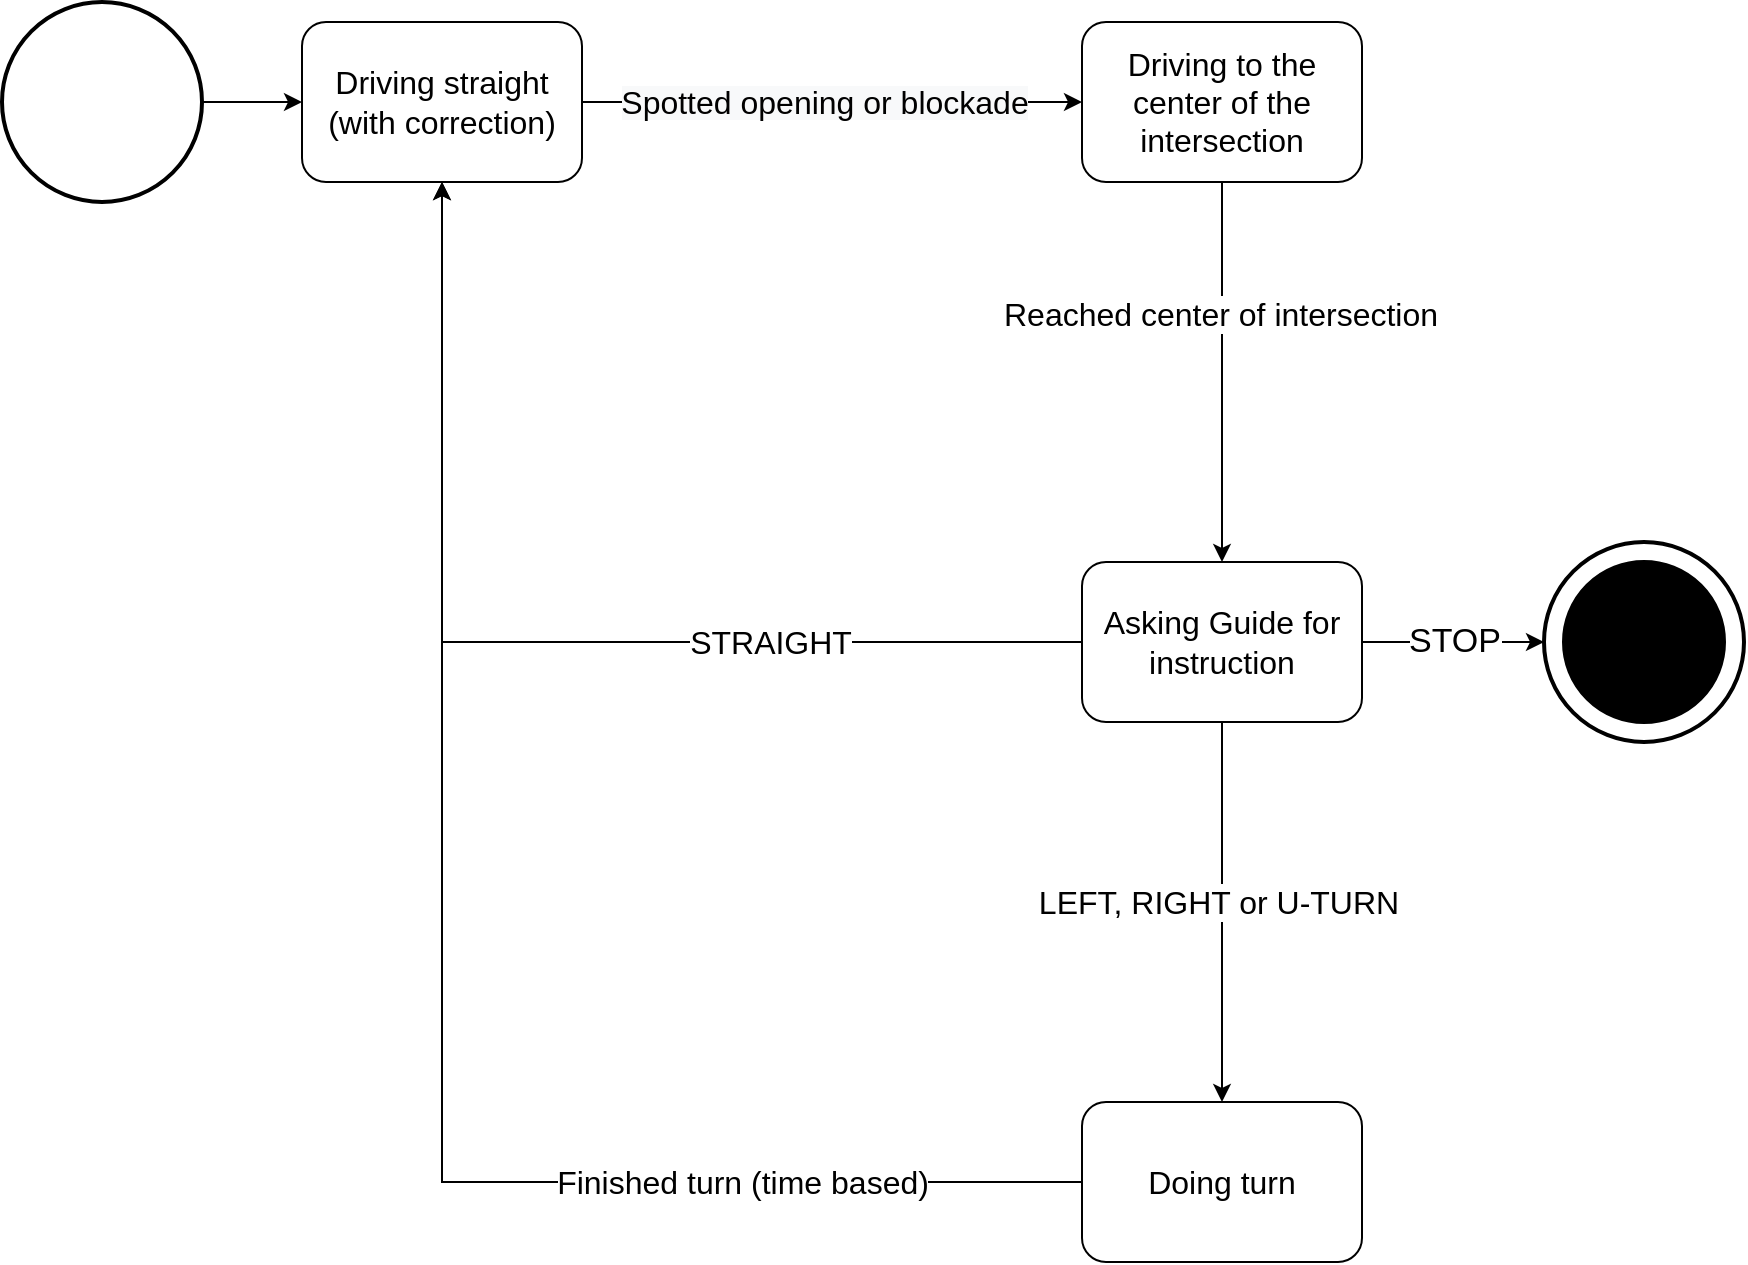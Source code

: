<mxfile version="20.3.0" type="device"><diagram id="C5RBs43oDa-KdzZeNtuy" name="Page-1"><mxGraphModel dx="1138" dy="688" grid="1" gridSize="10" guides="1" tooltips="1" connect="1" arrows="1" fold="1" page="1" pageScale="1" pageWidth="827" pageHeight="1169" math="0" shadow="0"><root><mxCell id="WIyWlLk6GJQsqaUBKTNV-0"/><mxCell id="WIyWlLk6GJQsqaUBKTNV-1" parent="WIyWlLk6GJQsqaUBKTNV-0"/><mxCell id="iPMk0_LDmpxdrmIrmuhP-4" style="edgeStyle=orthogonalEdgeStyle;rounded=0;orthogonalLoop=1;jettySize=auto;html=1;entryX=0;entryY=0.5;entryDx=0;entryDy=0;fontSize=16;" edge="1" parent="WIyWlLk6GJQsqaUBKTNV-1" source="iPMk0_LDmpxdrmIrmuhP-0" target="iPMk0_LDmpxdrmIrmuhP-1"><mxGeometry relative="1" as="geometry"/></mxCell><mxCell id="iPMk0_LDmpxdrmIrmuhP-0" value="" style="strokeWidth=2;html=1;shape=mxgraph.flowchart.start_2;whiteSpace=wrap;fontSize=16;" vertex="1" parent="WIyWlLk6GJQsqaUBKTNV-1"><mxGeometry x="40" y="350" width="100" height="100" as="geometry"/></mxCell><mxCell id="iPMk0_LDmpxdrmIrmuhP-6" style="edgeStyle=orthogonalEdgeStyle;rounded=0;orthogonalLoop=1;jettySize=auto;html=1;entryX=0;entryY=0.5;entryDx=0;entryDy=0;fontSize=16;" edge="1" parent="WIyWlLk6GJQsqaUBKTNV-1" source="iPMk0_LDmpxdrmIrmuhP-1" target="iPMk0_LDmpxdrmIrmuhP-2"><mxGeometry relative="1" as="geometry"/></mxCell><mxCell id="iPMk0_LDmpxdrmIrmuhP-9" value="&lt;span style=&quot;font-size: 16px; background-color: rgb(248, 249, 250);&quot;&gt;Spotted opening or blockade&lt;/span&gt;" style="edgeLabel;html=1;align=center;verticalAlign=middle;resizable=0;points=[];fontSize=16;" vertex="1" connectable="0" parent="iPMk0_LDmpxdrmIrmuhP-6"><mxGeometry x="-0.238" y="-1" relative="1" as="geometry"><mxPoint x="25" y="-1" as="offset"/></mxGeometry></mxCell><mxCell id="iPMk0_LDmpxdrmIrmuhP-1" value="Driving straight&lt;br style=&quot;font-size: 16px;&quot;&gt;(with correction)" style="rounded=1;whiteSpace=wrap;html=1;fontSize=16;" vertex="1" parent="WIyWlLk6GJQsqaUBKTNV-1"><mxGeometry x="190" y="360" width="140" height="80" as="geometry"/></mxCell><mxCell id="iPMk0_LDmpxdrmIrmuhP-11" style="edgeStyle=orthogonalEdgeStyle;rounded=0;orthogonalLoop=1;jettySize=auto;html=1;entryX=0.5;entryY=0;entryDx=0;entryDy=0;fontSize=16;" edge="1" parent="WIyWlLk6GJQsqaUBKTNV-1" source="iPMk0_LDmpxdrmIrmuhP-2" target="iPMk0_LDmpxdrmIrmuhP-10"><mxGeometry relative="1" as="geometry"/></mxCell><mxCell id="iPMk0_LDmpxdrmIrmuhP-12" value="Reached center of intersection" style="edgeLabel;html=1;align=center;verticalAlign=middle;resizable=0;points=[];fontSize=16;" vertex="1" connectable="0" parent="iPMk0_LDmpxdrmIrmuhP-11"><mxGeometry x="-0.305" y="-1" relative="1" as="geometry"><mxPoint as="offset"/></mxGeometry></mxCell><mxCell id="iPMk0_LDmpxdrmIrmuhP-2" value="Driving to the center of the intersection" style="rounded=1;whiteSpace=wrap;html=1;fontSize=16;" vertex="1" parent="WIyWlLk6GJQsqaUBKTNV-1"><mxGeometry x="580" y="360" width="140" height="80" as="geometry"/></mxCell><mxCell id="iPMk0_LDmpxdrmIrmuhP-19" style="edgeStyle=orthogonalEdgeStyle;rounded=0;orthogonalLoop=1;jettySize=auto;html=1;entryX=0.5;entryY=0;entryDx=0;entryDy=0;fontSize=16;" edge="1" parent="WIyWlLk6GJQsqaUBKTNV-1" source="iPMk0_LDmpxdrmIrmuhP-10" target="iPMk0_LDmpxdrmIrmuhP-18"><mxGeometry relative="1" as="geometry"><Array as="points"><mxPoint x="650" y="670"/></Array></mxGeometry></mxCell><mxCell id="iPMk0_LDmpxdrmIrmuhP-20" value="LEFT, RIGHT or U-TURN" style="edgeLabel;html=1;align=center;verticalAlign=middle;resizable=0;points=[];fontSize=16;" vertex="1" connectable="0" parent="iPMk0_LDmpxdrmIrmuhP-19"><mxGeometry x="-0.059" relative="1" as="geometry"><mxPoint x="-2" as="offset"/></mxGeometry></mxCell><mxCell id="iPMk0_LDmpxdrmIrmuhP-27" value="STOP" style="edgeStyle=orthogonalEdgeStyle;rounded=0;orthogonalLoop=1;jettySize=auto;html=1;entryX=0;entryY=0.5;entryDx=0;entryDy=0;entryPerimeter=0;fontSize=17;" edge="1" parent="WIyWlLk6GJQsqaUBKTNV-1" source="iPMk0_LDmpxdrmIrmuhP-10" target="iPMk0_LDmpxdrmIrmuhP-14"><mxGeometry relative="1" as="geometry"/></mxCell><mxCell id="iPMk0_LDmpxdrmIrmuhP-10" value="Asking Guide for instruction" style="rounded=1;whiteSpace=wrap;html=1;fontSize=16;" vertex="1" parent="WIyWlLk6GJQsqaUBKTNV-1"><mxGeometry x="580" y="630" width="140" height="80" as="geometry"/></mxCell><mxCell id="iPMk0_LDmpxdrmIrmuhP-18" value="Doing turn" style="rounded=1;whiteSpace=wrap;html=1;fontSize=16;" vertex="1" parent="WIyWlLk6GJQsqaUBKTNV-1"><mxGeometry x="580" y="900" width="140" height="80" as="geometry"/></mxCell><mxCell id="iPMk0_LDmpxdrmIrmuhP-21" value="" style="group;fontSize=16;" vertex="1" connectable="0" parent="WIyWlLk6GJQsqaUBKTNV-1"><mxGeometry x="811" y="620" width="100" height="100" as="geometry"/></mxCell><mxCell id="iPMk0_LDmpxdrmIrmuhP-14" value="" style="strokeWidth=2;html=1;shape=mxgraph.flowchart.start_2;whiteSpace=wrap;fillStyle=auto;fontSize=16;" vertex="1" parent="iPMk0_LDmpxdrmIrmuhP-21"><mxGeometry width="100" height="100" as="geometry"/></mxCell><mxCell id="iPMk0_LDmpxdrmIrmuhP-15" value="" style="strokeWidth=2;html=1;shape=mxgraph.flowchart.start_2;whiteSpace=wrap;fillStyle=auto;fillColor=#000000;fontSize=16;" vertex="1" parent="iPMk0_LDmpxdrmIrmuhP-21"><mxGeometry x="10" y="10" width="80" height="80" as="geometry"/></mxCell><mxCell id="iPMk0_LDmpxdrmIrmuhP-22" value="" style="endArrow=classic;html=1;rounded=0;exitX=0;exitY=0.5;exitDx=0;exitDy=0;entryX=0.5;entryY=1;entryDx=0;entryDy=0;edgeStyle=orthogonalEdgeStyle;fontSize=16;" edge="1" parent="WIyWlLk6GJQsqaUBKTNV-1" source="iPMk0_LDmpxdrmIrmuhP-10" target="iPMk0_LDmpxdrmIrmuhP-1"><mxGeometry width="50" height="50" relative="1" as="geometry"><mxPoint x="310" y="690" as="sourcePoint"/><mxPoint x="360" y="640" as="targetPoint"/></mxGeometry></mxCell><mxCell id="iPMk0_LDmpxdrmIrmuhP-23" value="STRAIGHT" style="edgeLabel;html=1;align=center;verticalAlign=middle;resizable=0;points=[];fontSize=16;" vertex="1" connectable="0" parent="iPMk0_LDmpxdrmIrmuhP-22"><mxGeometry x="0.011" relative="1" as="geometry"><mxPoint x="122" as="offset"/></mxGeometry></mxCell><mxCell id="iPMk0_LDmpxdrmIrmuhP-24" value="" style="endArrow=classic;html=1;rounded=0;exitX=0;exitY=0.5;exitDx=0;exitDy=0;entryX=0.5;entryY=1;entryDx=0;entryDy=0;edgeStyle=orthogonalEdgeStyle;fontSize=16;" edge="1" parent="WIyWlLk6GJQsqaUBKTNV-1" source="iPMk0_LDmpxdrmIrmuhP-18" target="iPMk0_LDmpxdrmIrmuhP-1"><mxGeometry width="50" height="50" relative="1" as="geometry"><mxPoint x="260" y="800" as="sourcePoint"/><mxPoint x="310" y="750" as="targetPoint"/></mxGeometry></mxCell><mxCell id="iPMk0_LDmpxdrmIrmuhP-25" value="Finished turn (time based)" style="edgeLabel;html=1;align=center;verticalAlign=middle;resizable=0;points=[];fontSize=16;" vertex="1" connectable="0" parent="iPMk0_LDmpxdrmIrmuhP-24"><mxGeometry x="-0.585" y="2" relative="1" as="geometry"><mxPoint y="-2" as="offset"/></mxGeometry></mxCell></root></mxGraphModel></diagram></mxfile>